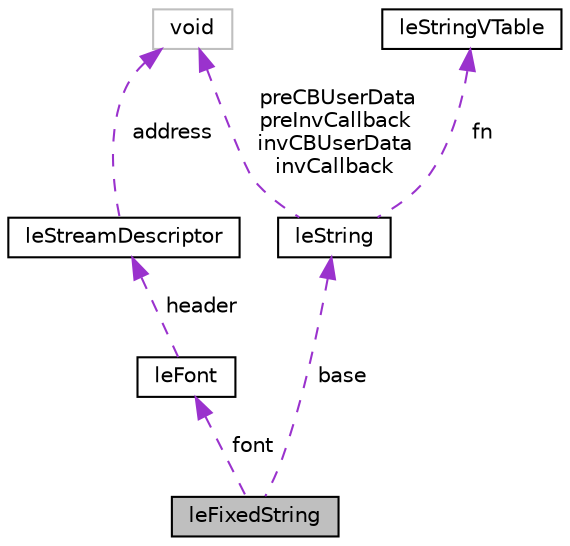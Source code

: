 digraph "leFixedString"
{
 // INTERACTIVE_SVG=YES
  edge [fontname="Helvetica",fontsize="10",labelfontname="Helvetica",labelfontsize="10"];
  node [fontname="Helvetica",fontsize="10",shape=record];
  Node1 [label="leFixedString",height=0.2,width=0.4,color="black", fillcolor="grey75", style="filled", fontcolor="black"];
  Node2 -> Node1 [dir="back",color="darkorchid3",fontsize="10",style="dashed",label=" font" ,fontname="Helvetica"];
  Node2 [label="leFont",height=0.2,width=0.4,color="black", fillcolor="white", style="filled",URL="$structleFont.html",tooltip="This struct represents a font object. "];
  Node3 -> Node2 [dir="back",color="darkorchid3",fontsize="10",style="dashed",label=" header" ,fontname="Helvetica"];
  Node3 [label="leStreamDescriptor",height=0.2,width=0.4,color="black", fillcolor="white", style="filled",URL="$structleStreamDescriptor.html",tooltip="This struct represents a stream descriptor. "];
  Node4 -> Node3 [dir="back",color="darkorchid3",fontsize="10",style="dashed",label=" address" ,fontname="Helvetica"];
  Node4 [label="void",height=0.2,width=0.4,color="grey75", fillcolor="white", style="filled"];
  Node5 -> Node1 [dir="back",color="darkorchid3",fontsize="10",style="dashed",label=" base" ,fontname="Helvetica"];
  Node5 [label="leString",height=0.2,width=0.4,color="black", fillcolor="white", style="filled",URL="$structleString.html",tooltip="This struct represents a string. "];
  Node4 -> Node5 [dir="back",color="darkorchid3",fontsize="10",style="dashed",label=" preCBUserData\npreInvCallback\ninvCBUserData\ninvCallback" ,fontname="Helvetica"];
  Node6 -> Node5 [dir="back",color="darkorchid3",fontsize="10",style="dashed",label=" fn" ,fontname="Helvetica"];
  Node6 [label="leStringVTable",height=0.2,width=0.4,color="black", fillcolor="white", style="filled",URL="$structleStringVTable.html"];
}
